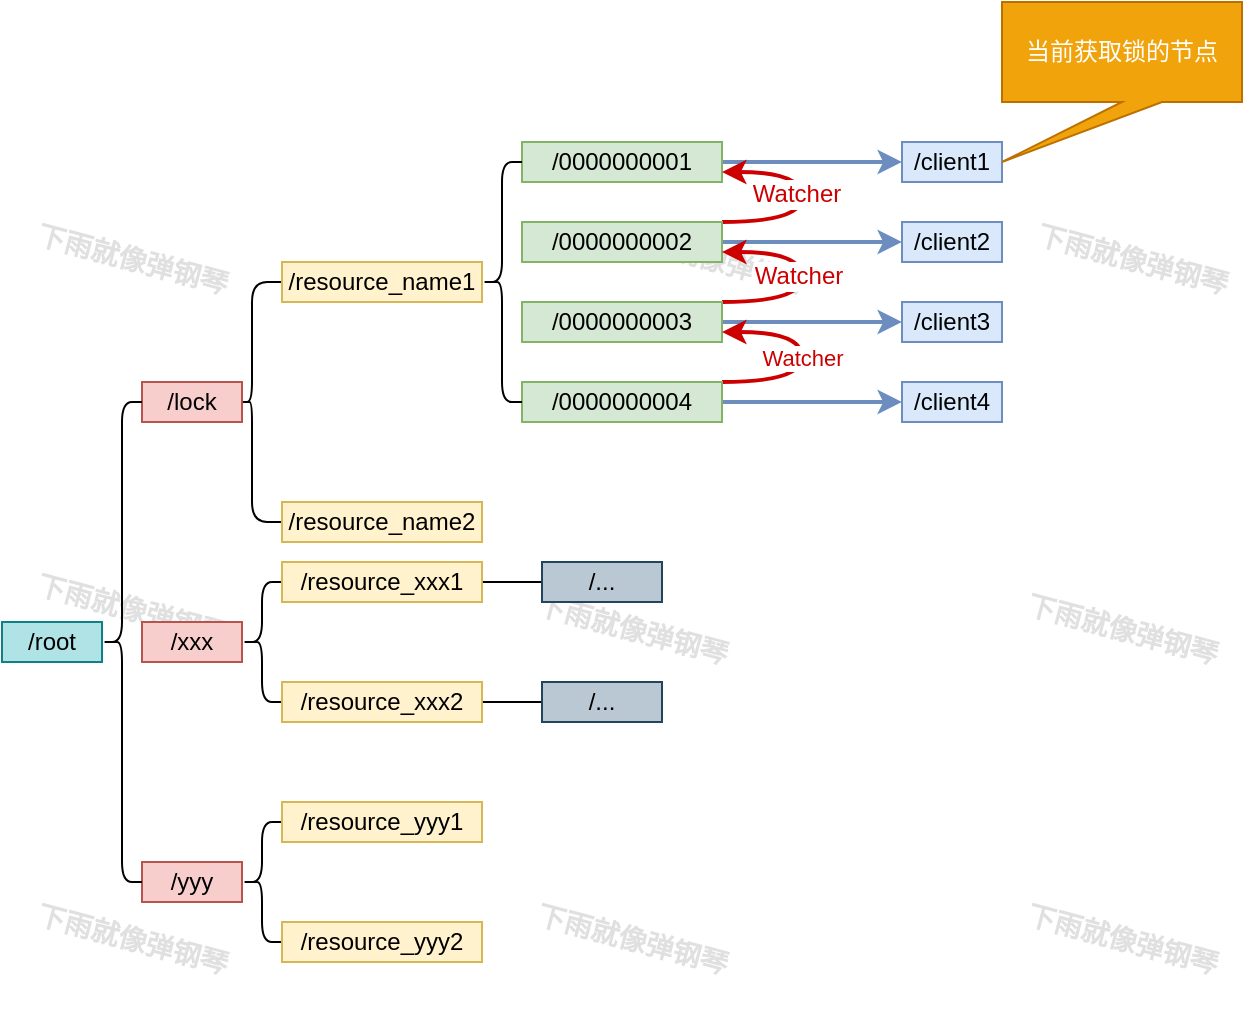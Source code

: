 <mxfile version="12.1.3" type="github" pages="1">
  <diagram id="MbjbUBoe02YS5g_O7uAm" name="第 1 页">
    <mxGraphModel dx="772" dy="532" grid="1" gridSize="10" guides="1" tooltips="1" connect="1" arrows="1" fold="1" page="1" pageScale="1" pageWidth="827" pageHeight="1169" math="0" shadow="0">
      <root>
        <mxCell id="0"/>
        <mxCell id="1" parent="0"/>
        <mxCell id="luJPvhaDtuZK9CBTQS-O-51" value="下雨就像弹钢琴" style="text;strokeColor=none;fillColor=none;align=center;verticalAlign=middle;rounded=1;shadow=1;glass=1;fontColor=#CCCCCC;opacity=10;comic=1;fontFamily=Comic Sans MS;labelBackgroundColor=none;labelBorderColor=none;fontStyle=1;fontSize=14;textOpacity=60;whiteSpace=wrap;html=1;rotation=15;" vertex="1" parent="1">
          <mxGeometry x="130" y="395" width="110" height="20" as="geometry"/>
        </mxCell>
        <mxCell id="luJPvhaDtuZK9CBTQS-O-50" value="下雨就像弹钢琴" style="text;strokeColor=none;fillColor=none;align=center;verticalAlign=middle;rounded=1;shadow=1;glass=1;fontColor=#CCCCCC;opacity=10;comic=1;fontFamily=Comic Sans MS;labelBackgroundColor=none;labelBorderColor=none;fontStyle=1;fontSize=14;textOpacity=60;whiteSpace=wrap;html=1;rotation=15;" vertex="1" parent="1">
          <mxGeometry x="130" y="220" width="110" height="20" as="geometry"/>
        </mxCell>
        <mxCell id="luJPvhaDtuZK9CBTQS-O-52" value="下雨就像弹钢琴" style="text;strokeColor=none;fillColor=none;align=center;verticalAlign=middle;rounded=1;shadow=1;glass=1;fontColor=#CCCCCC;opacity=10;comic=1;fontFamily=Comic Sans MS;labelBackgroundColor=none;labelBorderColor=none;fontStyle=1;fontSize=14;textOpacity=60;whiteSpace=wrap;html=1;rotation=15;" vertex="1" parent="1">
          <mxGeometry x="420" y="220" width="110" height="20" as="geometry"/>
        </mxCell>
        <mxCell id="luJPvhaDtuZK9CBTQS-O-53" value="下雨就像弹钢琴" style="text;strokeColor=none;fillColor=none;align=center;verticalAlign=middle;rounded=1;shadow=1;glass=1;fontColor=#CCCCCC;opacity=10;comic=1;fontFamily=Comic Sans MS;labelBackgroundColor=none;labelBorderColor=none;fontStyle=1;fontSize=14;textOpacity=60;whiteSpace=wrap;html=1;rotation=15;" vertex="1" parent="1">
          <mxGeometry x="380" y="405" width="110" height="20" as="geometry"/>
        </mxCell>
        <mxCell id="luJPvhaDtuZK9CBTQS-O-54" value="下雨就像弹钢琴" style="text;strokeColor=none;fillColor=none;align=center;verticalAlign=middle;rounded=1;shadow=1;glass=1;fontColor=#CCCCCC;opacity=10;comic=1;fontFamily=Comic Sans MS;labelBackgroundColor=none;labelBorderColor=none;fontStyle=1;fontSize=14;textOpacity=60;whiteSpace=wrap;html=1;rotation=15;" vertex="1" parent="1">
          <mxGeometry x="130" y="560" width="110" height="20" as="geometry"/>
        </mxCell>
        <mxCell id="luJPvhaDtuZK9CBTQS-O-55" value="下雨就像弹钢琴" style="text;strokeColor=none;fillColor=none;align=center;verticalAlign=middle;rounded=1;shadow=1;glass=1;fontColor=#CCCCCC;opacity=10;comic=1;fontFamily=Comic Sans MS;labelBackgroundColor=none;labelBorderColor=none;fontStyle=1;fontSize=14;textOpacity=60;whiteSpace=wrap;html=1;rotation=15;" vertex="1" parent="1">
          <mxGeometry x="380" y="560" width="110" height="20" as="geometry"/>
        </mxCell>
        <mxCell id="luJPvhaDtuZK9CBTQS-O-56" value="下雨就像弹钢琴" style="text;strokeColor=none;fillColor=none;align=center;verticalAlign=middle;rounded=1;shadow=1;glass=1;fontColor=#CCCCCC;opacity=10;comic=1;fontFamily=Comic Sans MS;labelBackgroundColor=none;labelBorderColor=none;fontStyle=1;fontSize=14;textOpacity=60;whiteSpace=wrap;html=1;rotation=15;" vertex="1" parent="1">
          <mxGeometry x="630" y="220" width="110" height="20" as="geometry"/>
        </mxCell>
        <mxCell id="luJPvhaDtuZK9CBTQS-O-57" value="下雨就像弹钢琴" style="text;strokeColor=none;fillColor=none;align=center;verticalAlign=middle;rounded=1;shadow=1;glass=1;fontColor=#CCCCCC;opacity=10;comic=1;fontFamily=Comic Sans MS;labelBackgroundColor=none;labelBorderColor=none;fontStyle=1;fontSize=14;textOpacity=60;whiteSpace=wrap;html=1;rotation=15;" vertex="1" parent="1">
          <mxGeometry x="625" y="405" width="110" height="20" as="geometry"/>
        </mxCell>
        <mxCell id="luJPvhaDtuZK9CBTQS-O-58" value="下雨就像弹钢琴" style="text;strokeColor=none;fillColor=none;align=center;verticalAlign=middle;rounded=1;shadow=1;glass=1;fontColor=#CCCCCC;opacity=10;comic=1;fontFamily=Comic Sans MS;labelBackgroundColor=none;labelBorderColor=none;fontStyle=1;fontSize=14;textOpacity=60;whiteSpace=wrap;html=1;rotation=15;" vertex="1" parent="1">
          <mxGeometry x="625" y="560" width="110" height="20" as="geometry"/>
        </mxCell>
        <mxCell id="luJPvhaDtuZK9CBTQS-O-1" value="/root" style="rounded=0;whiteSpace=wrap;html=1;fillColor=#b0e3e6;strokeColor=#0e8088;" vertex="1" parent="1">
          <mxGeometry x="120" y="410" width="50" height="20" as="geometry"/>
        </mxCell>
        <mxCell id="luJPvhaDtuZK9CBTQS-O-2" value="/yyy" style="rounded=0;whiteSpace=wrap;html=1;fillColor=#f8cecc;strokeColor=#b85450;" vertex="1" parent="1">
          <mxGeometry x="190" y="530" width="50" height="20" as="geometry"/>
        </mxCell>
        <mxCell id="luJPvhaDtuZK9CBTQS-O-3" value="/xxx" style="rounded=0;whiteSpace=wrap;html=1;fillColor=#f8cecc;strokeColor=#b85450;" vertex="1" parent="1">
          <mxGeometry x="190" y="410" width="50" height="20" as="geometry"/>
        </mxCell>
        <mxCell id="luJPvhaDtuZK9CBTQS-O-4" value="/lock" style="rounded=0;whiteSpace=wrap;html=1;fillColor=#f8cecc;strokeColor=#b85450;" vertex="1" parent="1">
          <mxGeometry x="190" y="290" width="50" height="20" as="geometry"/>
        </mxCell>
        <mxCell id="luJPvhaDtuZK9CBTQS-O-6" value="" style="shape=curlyBracket;whiteSpace=wrap;html=1;rounded=1;" vertex="1" parent="1">
          <mxGeometry x="170" y="300" width="20" height="240" as="geometry"/>
        </mxCell>
        <mxCell id="luJPvhaDtuZK9CBTQS-O-7" value="" style="shape=curlyBracket;whiteSpace=wrap;html=1;rounded=1;size=0.25;" vertex="1" parent="1">
          <mxGeometry x="240" y="240" width="20" height="120" as="geometry"/>
        </mxCell>
        <mxCell id="luJPvhaDtuZK9CBTQS-O-10" value="/resource_name1" style="rounded=0;whiteSpace=wrap;html=1;fillColor=#fff2cc;strokeColor=#d6b656;" vertex="1" parent="1">
          <mxGeometry x="260" y="230" width="100" height="20" as="geometry"/>
        </mxCell>
        <mxCell id="luJPvhaDtuZK9CBTQS-O-11" value="/resource_name2" style="rounded=0;whiteSpace=wrap;html=1;fillColor=#fff2cc;strokeColor=#d6b656;" vertex="1" parent="1">
          <mxGeometry x="260" y="350" width="100" height="20" as="geometry"/>
        </mxCell>
        <mxCell id="luJPvhaDtuZK9CBTQS-O-26" style="edgeStyle=orthogonalEdgeStyle;rounded=0;orthogonalLoop=1;jettySize=auto;html=1;entryX=0;entryY=0.5;entryDx=0;entryDy=0;fillColor=#dae8fc;strokeColor=#6c8ebf;strokeWidth=2;gradientColor=#7ea6e0;" edge="1" parent="1" source="luJPvhaDtuZK9CBTQS-O-14" target="luJPvhaDtuZK9CBTQS-O-22">
          <mxGeometry relative="1" as="geometry"/>
        </mxCell>
        <mxCell id="luJPvhaDtuZK9CBTQS-O-14" value="/0000000001" style="rounded=0;whiteSpace=wrap;html=1;fillColor=#d5e8d4;strokeColor=#82b366;" vertex="1" parent="1">
          <mxGeometry x="380" y="170" width="100" height="20" as="geometry"/>
        </mxCell>
        <mxCell id="luJPvhaDtuZK9CBTQS-O-27" style="edgeStyle=orthogonalEdgeStyle;rounded=0;orthogonalLoop=1;jettySize=auto;html=1;entryX=0;entryY=0.5;entryDx=0;entryDy=0;fillColor=#dae8fc;strokeColor=#6c8ebf;strokeWidth=2;gradientColor=#7ea6e0;" edge="1" parent="1" source="luJPvhaDtuZK9CBTQS-O-15" target="luJPvhaDtuZK9CBTQS-O-23">
          <mxGeometry relative="1" as="geometry"/>
        </mxCell>
        <mxCell id="luJPvhaDtuZK9CBTQS-O-30" style="edgeStyle=orthogonalEdgeStyle;curved=1;rounded=0;orthogonalLoop=1;jettySize=auto;html=1;entryX=1;entryY=0.75;entryDx=0;entryDy=0;fontColor=#FF99CC;fillColor=#e1d5e7;strokeColor=#CC0000;strokeWidth=2;" edge="1" parent="1" source="luJPvhaDtuZK9CBTQS-O-15" target="luJPvhaDtuZK9CBTQS-O-14">
          <mxGeometry relative="1" as="geometry">
            <mxPoint x="480" y="180" as="targetPoint"/>
            <Array as="points">
              <mxPoint x="520" y="210"/>
              <mxPoint x="520" y="185"/>
            </Array>
          </mxGeometry>
        </mxCell>
        <mxCell id="luJPvhaDtuZK9CBTQS-O-32" value="Watcher" style="text;html=1;resizable=0;points=[];align=center;verticalAlign=middle;labelBackgroundColor=#ffffff;fontColor=#CC0000;" vertex="1" connectable="0" parent="luJPvhaDtuZK9CBTQS-O-30">
          <mxGeometry x="0.029" y="3" relative="1" as="geometry">
            <mxPoint as="offset"/>
          </mxGeometry>
        </mxCell>
        <mxCell id="luJPvhaDtuZK9CBTQS-O-15" value="/0000000002" style="rounded=0;whiteSpace=wrap;html=1;fillColor=#d5e8d4;strokeColor=#82b366;" vertex="1" parent="1">
          <mxGeometry x="380" y="210" width="100" height="20" as="geometry"/>
        </mxCell>
        <mxCell id="luJPvhaDtuZK9CBTQS-O-28" style="edgeStyle=orthogonalEdgeStyle;rounded=0;orthogonalLoop=1;jettySize=auto;html=1;entryX=0;entryY=0.5;entryDx=0;entryDy=0;fillColor=#dae8fc;strokeColor=#6c8ebf;strokeWidth=2;gradientColor=#7ea6e0;" edge="1" parent="1" source="luJPvhaDtuZK9CBTQS-O-16" target="luJPvhaDtuZK9CBTQS-O-24">
          <mxGeometry relative="1" as="geometry"/>
        </mxCell>
        <mxCell id="luJPvhaDtuZK9CBTQS-O-33" style="edgeStyle=orthogonalEdgeStyle;curved=1;rounded=0;orthogonalLoop=1;jettySize=auto;html=1;entryX=1;entryY=0.75;entryDx=0;entryDy=0;fontColor=#FF99CC;fillColor=#e1d5e7;strokeColor=#CC0000;strokeWidth=2;" edge="1" parent="1" source="luJPvhaDtuZK9CBTQS-O-16" target="luJPvhaDtuZK9CBTQS-O-15">
          <mxGeometry relative="1" as="geometry">
            <Array as="points">
              <mxPoint x="520" y="250"/>
              <mxPoint x="520" y="225"/>
            </Array>
          </mxGeometry>
        </mxCell>
        <mxCell id="luJPvhaDtuZK9CBTQS-O-34" value="Watcher" style="text;html=1;resizable=0;points=[];align=center;verticalAlign=middle;labelBackgroundColor=#ffffff;fontColor=#CC0000;" vertex="1" connectable="0" parent="luJPvhaDtuZK9CBTQS-O-33">
          <mxGeometry x="0.009" y="2" relative="1" as="geometry">
            <mxPoint as="offset"/>
          </mxGeometry>
        </mxCell>
        <mxCell id="luJPvhaDtuZK9CBTQS-O-16" value="/0000000003" style="rounded=0;whiteSpace=wrap;html=1;fillColor=#d5e8d4;strokeColor=#82b366;" vertex="1" parent="1">
          <mxGeometry x="380" y="250" width="100" height="20" as="geometry"/>
        </mxCell>
        <mxCell id="luJPvhaDtuZK9CBTQS-O-29" style="edgeStyle=orthogonalEdgeStyle;rounded=0;orthogonalLoop=1;jettySize=auto;html=1;fillColor=#dae8fc;strokeColor=#6c8ebf;strokeWidth=2;gradientColor=#7ea6e0;" edge="1" parent="1" source="luJPvhaDtuZK9CBTQS-O-17" target="luJPvhaDtuZK9CBTQS-O-25">
          <mxGeometry relative="1" as="geometry"/>
        </mxCell>
        <mxCell id="luJPvhaDtuZK9CBTQS-O-35" value="Watcher" style="edgeStyle=orthogonalEdgeStyle;curved=1;rounded=0;orthogonalLoop=1;jettySize=auto;html=1;entryX=1;entryY=0.75;entryDx=0;entryDy=0;fontColor=#CC0000;fillColor=#e1d5e7;strokeColor=#CC0000;strokeWidth=2;" edge="1" parent="1" source="luJPvhaDtuZK9CBTQS-O-17" target="luJPvhaDtuZK9CBTQS-O-16">
          <mxGeometry relative="1" as="geometry">
            <mxPoint x="480" y="270" as="targetPoint"/>
            <Array as="points">
              <mxPoint x="520" y="290"/>
              <mxPoint x="520" y="265"/>
            </Array>
          </mxGeometry>
        </mxCell>
        <mxCell id="luJPvhaDtuZK9CBTQS-O-17" value="/0000000004" style="rounded=0;whiteSpace=wrap;html=1;fillColor=#d5e8d4;strokeColor=#82b366;" vertex="1" parent="1">
          <mxGeometry x="380" y="290" width="100" height="20" as="geometry"/>
        </mxCell>
        <mxCell id="luJPvhaDtuZK9CBTQS-O-19" value="" style="shape=curlyBracket;whiteSpace=wrap;html=1;rounded=1;" vertex="1" parent="1">
          <mxGeometry x="360" y="180" width="20" height="120" as="geometry"/>
        </mxCell>
        <mxCell id="luJPvhaDtuZK9CBTQS-O-22" value="/client1" style="rounded=0;whiteSpace=wrap;html=1;fillColor=#dae8fc;strokeColor=#6c8ebf;" vertex="1" parent="1">
          <mxGeometry x="570" y="170" width="50" height="20" as="geometry"/>
        </mxCell>
        <mxCell id="luJPvhaDtuZK9CBTQS-O-23" value="/client2" style="rounded=0;whiteSpace=wrap;html=1;fillColor=#dae8fc;strokeColor=#6c8ebf;" vertex="1" parent="1">
          <mxGeometry x="570" y="210" width="50" height="20" as="geometry"/>
        </mxCell>
        <mxCell id="luJPvhaDtuZK9CBTQS-O-24" value="/client3" style="rounded=0;whiteSpace=wrap;html=1;fillColor=#dae8fc;strokeColor=#6c8ebf;" vertex="1" parent="1">
          <mxGeometry x="570" y="250" width="50" height="20" as="geometry"/>
        </mxCell>
        <mxCell id="luJPvhaDtuZK9CBTQS-O-25" value="/client4" style="rounded=0;whiteSpace=wrap;html=1;fillColor=#dae8fc;strokeColor=#6c8ebf;" vertex="1" parent="1">
          <mxGeometry x="570" y="290" width="50" height="20" as="geometry"/>
        </mxCell>
        <mxCell id="luJPvhaDtuZK9CBTQS-O-36" value="当前获取锁的节点" style="shape=callout;whiteSpace=wrap;html=1;perimeter=calloutPerimeter;fontColor=#ffffff;fillColor=#f0a30a;strokeColor=#BD7000;position2=0;rotation=0;" vertex="1" parent="1">
          <mxGeometry x="620" y="100" width="120" height="80" as="geometry"/>
        </mxCell>
        <mxCell id="luJPvhaDtuZK9CBTQS-O-37" value="" style="shape=curlyBracket;whiteSpace=wrap;html=1;rounded=1;fontColor=#000000;" vertex="1" parent="1">
          <mxGeometry x="240" y="390" width="20" height="60" as="geometry"/>
        </mxCell>
        <mxCell id="luJPvhaDtuZK9CBTQS-O-46" style="edgeStyle=orthogonalEdgeStyle;curved=1;rounded=0;orthogonalLoop=1;jettySize=auto;html=1;entryX=0;entryY=0.5;entryDx=0;entryDy=0;strokeColor=#000000;strokeWidth=1;fontColor=#000000;endArrow=none;endFill=0;" edge="1" parent="1" source="luJPvhaDtuZK9CBTQS-O-39" target="luJPvhaDtuZK9CBTQS-O-44">
          <mxGeometry relative="1" as="geometry"/>
        </mxCell>
        <mxCell id="luJPvhaDtuZK9CBTQS-O-39" value="/resource_xxx1" style="rounded=0;whiteSpace=wrap;html=1;fillColor=#fff2cc;strokeColor=#d6b656;" vertex="1" parent="1">
          <mxGeometry x="260" y="380" width="100" height="20" as="geometry"/>
        </mxCell>
        <mxCell id="luJPvhaDtuZK9CBTQS-O-47" style="edgeStyle=orthogonalEdgeStyle;curved=1;rounded=0;orthogonalLoop=1;jettySize=auto;html=1;entryX=0;entryY=0.5;entryDx=0;entryDy=0;strokeColor=#000000;strokeWidth=1;fontColor=#000000;endArrow=none;endFill=0;" edge="1" parent="1" source="luJPvhaDtuZK9CBTQS-O-40" target="luJPvhaDtuZK9CBTQS-O-45">
          <mxGeometry relative="1" as="geometry"/>
        </mxCell>
        <mxCell id="luJPvhaDtuZK9CBTQS-O-40" value="/resource_xxx2" style="rounded=0;whiteSpace=wrap;html=1;fillColor=#fff2cc;strokeColor=#d6b656;" vertex="1" parent="1">
          <mxGeometry x="260" y="440" width="100" height="20" as="geometry"/>
        </mxCell>
        <mxCell id="luJPvhaDtuZK9CBTQS-O-41" value="" style="shape=curlyBracket;whiteSpace=wrap;html=1;rounded=1;fontColor=#000000;" vertex="1" parent="1">
          <mxGeometry x="240" y="510" width="20" height="60" as="geometry"/>
        </mxCell>
        <mxCell id="luJPvhaDtuZK9CBTQS-O-42" value="/resource_yyy1" style="rounded=0;whiteSpace=wrap;html=1;fillColor=#fff2cc;strokeColor=#d6b656;" vertex="1" parent="1">
          <mxGeometry x="260" y="500" width="100" height="20" as="geometry"/>
        </mxCell>
        <mxCell id="luJPvhaDtuZK9CBTQS-O-43" value="/resource_yyy2" style="rounded=0;whiteSpace=wrap;html=1;fillColor=#fff2cc;strokeColor=#d6b656;" vertex="1" parent="1">
          <mxGeometry x="260" y="560" width="100" height="20" as="geometry"/>
        </mxCell>
        <mxCell id="luJPvhaDtuZK9CBTQS-O-44" value="/..." style="rounded=0;whiteSpace=wrap;html=1;fillColor=#bac8d3;strokeColor=#23445d;" vertex="1" parent="1">
          <mxGeometry x="390" y="380" width="60" height="20" as="geometry"/>
        </mxCell>
        <mxCell id="luJPvhaDtuZK9CBTQS-O-45" value="/..." style="rounded=0;whiteSpace=wrap;html=1;fillColor=#bac8d3;strokeColor=#23445d;" vertex="1" parent="1">
          <mxGeometry x="390" y="440" width="60" height="20" as="geometry"/>
        </mxCell>
      </root>
    </mxGraphModel>
  </diagram>
</mxfile>
